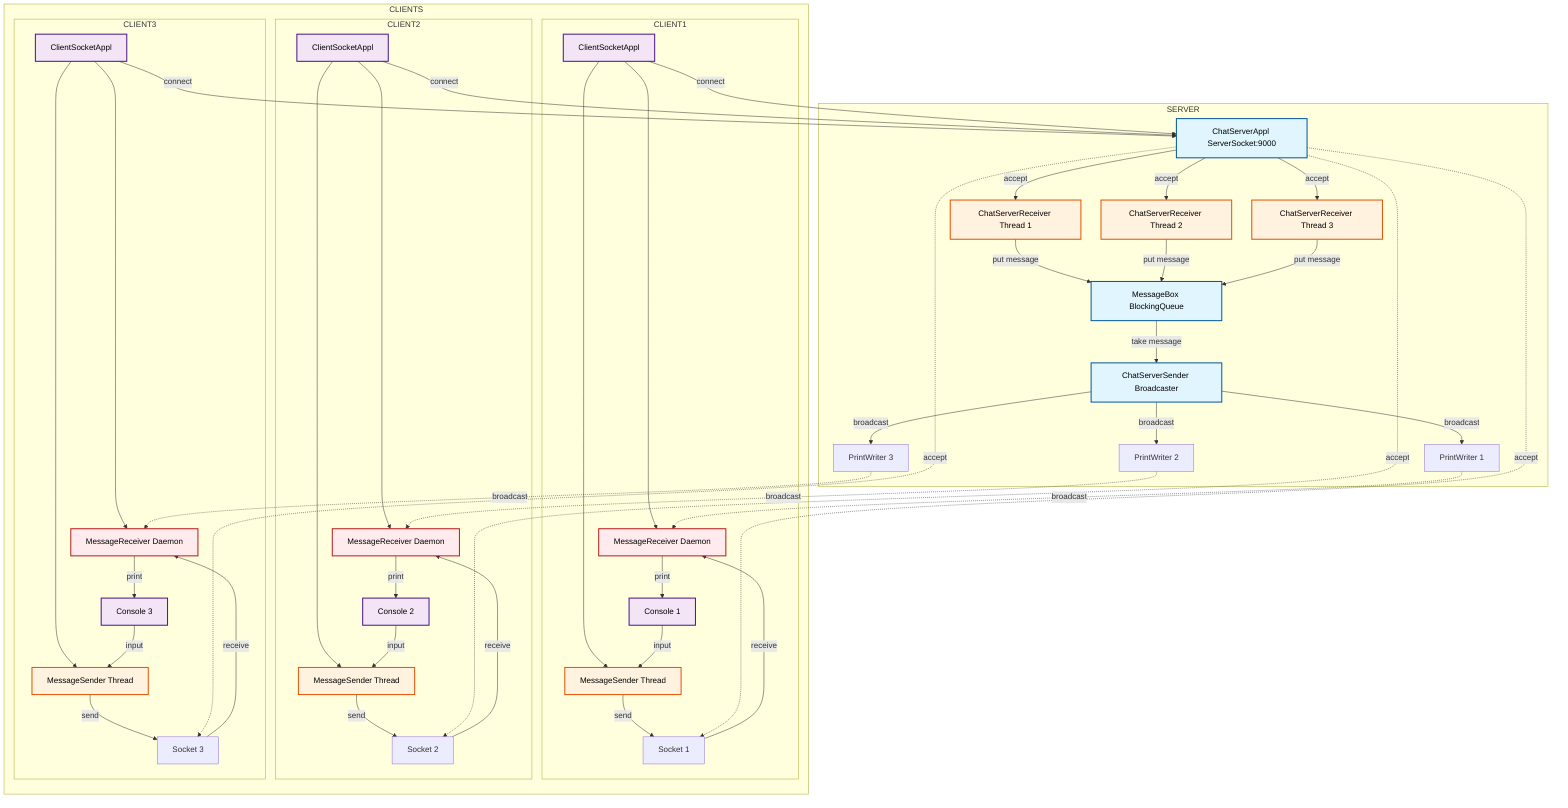 %%{init: {'flowchart': {'rankSpacing': 60, 'nodeSpacing': 40, 'ranker': 'tight-tree'}}}%%
graph TB
%% Top Level - Server
    subgraph SERVER
        SS["ChatServerAppl ServerSocket:9000"]
        MB["MessageBox BlockingQueue"]
        CSB["ChatServerSender Broadcaster"]

        SS -->|accept| CSR1["ChatServerReceiver Thread 1"]
        SS -->|accept| CSR2["ChatServerReceiver Thread 2"]
        SS -->|accept| CSR3["ChatServerReceiver Thread 3"]

        CSR1 -->|put message| MB
        CSR2 -->|put message| MB
        CSR3 -->|put message| MB

        MB -->|take message| CSB
        CSB -->|broadcast| PW1["PrintWriter 1"]
        CSB -->|broadcast| PW2["PrintWriter 2"]
        CSB -->|broadcast| PW3["PrintWriter 3"]
    end

%% Bottom Level - Clients
    subgraph CLIENTS
        subgraph CLIENT1
            C1A["ClientSocketAppl"]
            C1S["MessageSender Thread"]
            C1R["MessageReceiver Daemon"]
            SOCK1["Socket 1"]
            CONS1["Console 1"]
            C1A --> C1S
            C1A --> C1R
            C1S -->|send| SOCK1
            SOCK1 -->|receive| C1R
            C1R -->|print| CONS1
            CONS1 -->|input| C1S
        end
        subgraph CLIENT2
            C2A["ClientSocketAppl"]
            C2S["MessageSender Thread"]
            C2R["MessageReceiver Daemon"]
            SOCK2["Socket 2"]
            CONS2["Console 2"]
            C2A --> C2S
            C2A --> C2R
            C2S -->|send| SOCK2
            SOCK2 -->|receive| C2R
            C2R -->|print| CONS2
            CONS2 -->|input| C2S
        end
        subgraph CLIENT3
            C3A["ClientSocketAppl"]
            C3S["MessageSender Thread"]
            C3R["MessageReceiver Daemon"]
            SOCK3["Socket 3"]
            CONS3["Console 3"]
            C3A --> C3S
            C3A --> C3R
            C3S -->|send| SOCK3
            SOCK3 -->|receive| C3R
            C3R -->|print| CONS3
            CONS3 -->|input| C3S
        end
    end

%% Clients initiate connection to Server
    C1A -->|connect| SS
    C2A -->|connect| SS
    C3A -->|connect| SS

%% Server accepts client connections
    SS -.->|accept| SOCK1
    SS -.->|accept| SOCK2
    SS -.->|accept| SOCK3

%% Broadcast from Server to Clients
    PW1 -.->|broadcast| C1R
    PW2 -.->|broadcast| C2R
    PW3 -.->|broadcast| C3R

%% Enhanced styling with contrast text
    classDef server fill:#e1f5fe,stroke:#01579b,stroke-width:2px,color:#000000
    classDef client fill:#f3e5f5,stroke:#4a148c,stroke-width:2px,color:#000000
    classDef thread fill:#fff3e0,stroke:#e65100,stroke-width:2px,color:#000000
    classDef daemon fill:#ffebee,stroke:#b71c1c,stroke-width:2px,color:#000000

%% Apply styles to components
    class SS,MB,CSB server
    class CSR1,CSR2,CSR3,C1S,C2S,C3S thread
    class C1R,C2R,C3R daemon
    class C1A,C2A,C3A,CONS1,CONS2,CONS3 client
